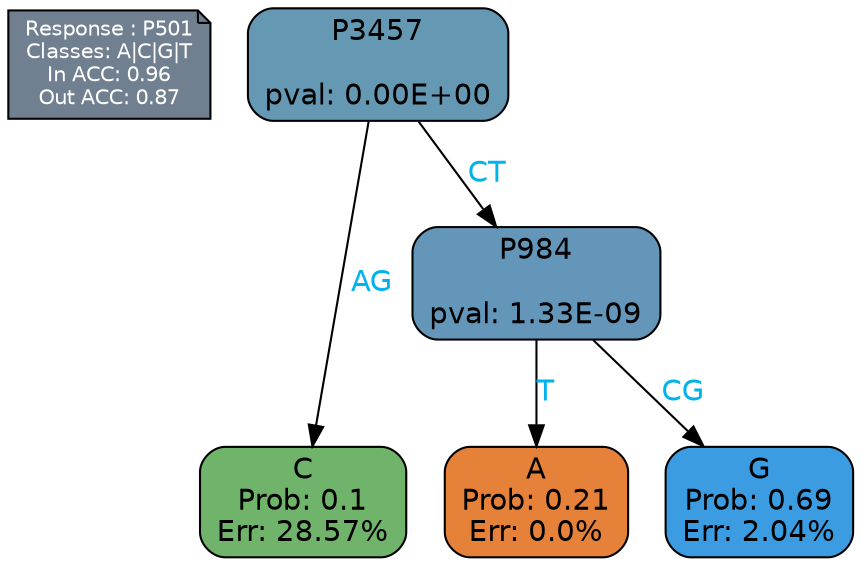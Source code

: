 digraph Tree {
node [shape=box, style="filled, rounded", color="black", fontname=helvetica] ;
graph [ranksep=equally, splines=polylines, bgcolor=transparent, dpi=600] ;
edge [fontname=helvetica] ;
LEGEND [label="Response : P501
Classes: A|C|G|T
In ACC: 0.96
Out ACC: 0.87
",shape=note,align=left,style=filled,fillcolor="slategray",fontcolor="white",fontsize=10];1 [label="P3457

pval: 0.00E+00", fillcolor="#6598b2"] ;
2 [label="C
Prob: 0.1
Err: 28.57%", fillcolor="#70b36a"] ;
3 [label="P984

pval: 1.33E-09", fillcolor="#6496ba"] ;
4 [label="A
Prob: 0.21
Err: 0.0%", fillcolor="#e58139"] ;
5 [label="G
Prob: 0.69
Err: 2.04%", fillcolor="#3c9ce1"] ;
1 -> 2 [label="AG",fontcolor=deepskyblue2] ;
1 -> 3 [label="CT",fontcolor=deepskyblue2] ;
3 -> 4 [label="T",fontcolor=deepskyblue2] ;
3 -> 5 [label="CG",fontcolor=deepskyblue2] ;
{rank = same; 2;4;5;}{rank = same; LEGEND;1;}}